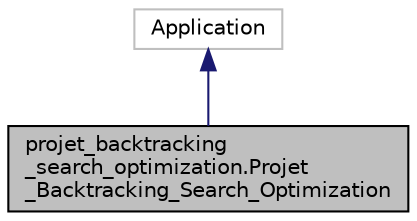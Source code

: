 digraph "projet_backtracking_search_optimization.Projet_Backtracking_Search_Optimization"
{
  edge [fontname="Helvetica",fontsize="10",labelfontname="Helvetica",labelfontsize="10"];
  node [fontname="Helvetica",fontsize="10",shape=record];
  Node2 [label="projet_backtracking\l_search_optimization.Projet\l_Backtracking_Search_Optimization",height=0.2,width=0.4,color="black", fillcolor="grey75", style="filled", fontcolor="black"];
  Node3 -> Node2 [dir="back",color="midnightblue",fontsize="10",style="solid"];
  Node3 [label="Application",height=0.2,width=0.4,color="grey75", fillcolor="white", style="filled"];
}
